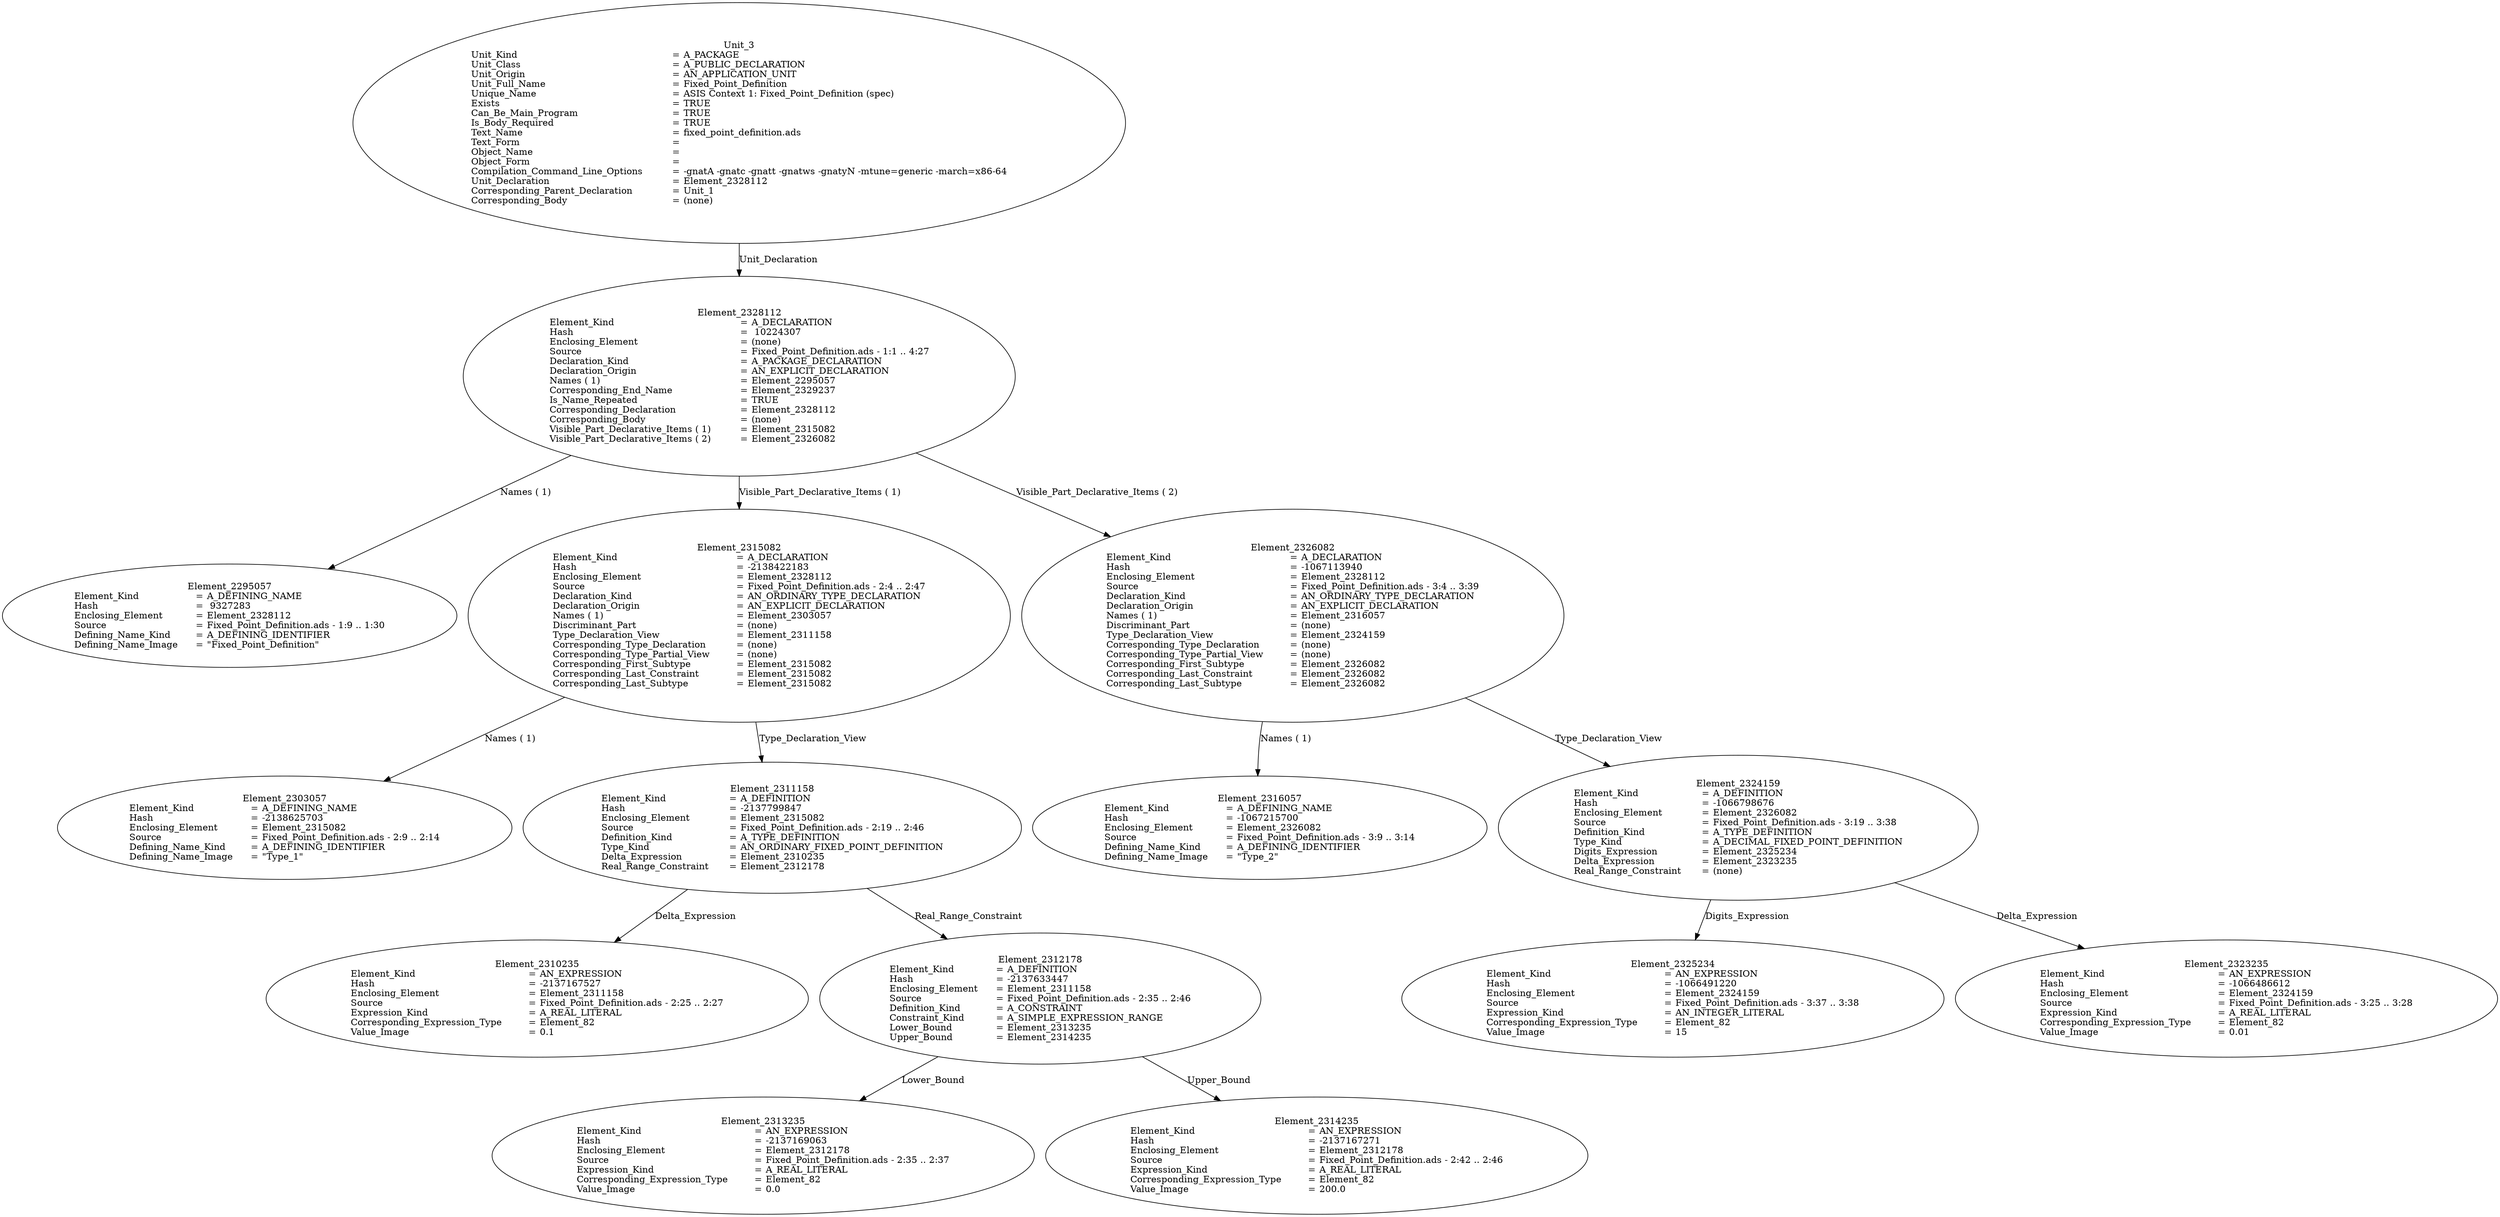 digraph "fixed_point_definition.adt" {
  Unit_3 -> Element_2328112
      [ label=Unit_Declaration ];
  Unit_3
      [ label=<<TABLE BORDER="0" CELLBORDER="0" CELLSPACING="0" CELLPADDING="0"> 
          <TR><TD COLSPAN="3">Unit_3</TD></TR>
          <TR><TD ALIGN="LEFT">Unit_Kind   </TD><TD> = </TD><TD ALIGN="LEFT">A_PACKAGE</TD></TR>
          <TR><TD ALIGN="LEFT">Unit_Class   </TD><TD> = </TD><TD ALIGN="LEFT">A_PUBLIC_DECLARATION</TD></TR>
          <TR><TD ALIGN="LEFT">Unit_Origin   </TD><TD> = </TD><TD ALIGN="LEFT">AN_APPLICATION_UNIT</TD></TR>
          <TR><TD ALIGN="LEFT">Unit_Full_Name    </TD><TD> = </TD><TD ALIGN="LEFT">Fixed_Point_Definition</TD></TR>
          <TR><TD ALIGN="LEFT">Unique_Name   </TD><TD> = </TD><TD ALIGN="LEFT">ASIS Context 1: Fixed_Point_Definition (spec)</TD></TR>
          <TR><TD ALIGN="LEFT">Exists  </TD><TD> = </TD><TD ALIGN="LEFT">TRUE</TD></TR>
          <TR><TD ALIGN="LEFT">Can_Be_Main_Program     </TD><TD> = </TD><TD ALIGN="LEFT">TRUE</TD></TR>
          <TR><TD ALIGN="LEFT">Is_Body_Required     </TD><TD> = </TD><TD ALIGN="LEFT">TRUE</TD></TR>
          <TR><TD ALIGN="LEFT">Text_Name   </TD><TD> = </TD><TD ALIGN="LEFT">fixed_point_definition.ads</TD></TR>
          <TR><TD ALIGN="LEFT">Text_Form   </TD><TD> = </TD><TD ALIGN="LEFT"></TD></TR>
          <TR><TD ALIGN="LEFT">Object_Name   </TD><TD> = </TD><TD ALIGN="LEFT"></TD></TR>
          <TR><TD ALIGN="LEFT">Object_Form   </TD><TD> = </TD><TD ALIGN="LEFT"></TD></TR>
          <TR><TD ALIGN="LEFT">Compilation_Command_Line_Options         </TD><TD> = </TD><TD ALIGN="LEFT">-gnatA -gnatc -gnatt -gnatws -gnatyN -mtune=generic -march=x86-64</TD></TR>
          <TR><TD ALIGN="LEFT">Unit_Declaration     </TD><TD> = </TD><TD ALIGN="LEFT">Element_2328112</TD></TR>
          <TR><TD ALIGN="LEFT">Corresponding_Parent_Declaration         </TD><TD> = </TD><TD ALIGN="LEFT">Unit_1</TD></TR>
          <TR><TD ALIGN="LEFT">Corresponding_Body     </TD><TD> = </TD><TD ALIGN="LEFT">(none)</TD></TR>
          </TABLE>> ];
  Element_2328112 -> Element_2295057
      [ label="Names ( 1)" ];
  Element_2328112 -> Element_2315082
      [ label="Visible_Part_Declarative_Items ( 1)" ];
  Element_2328112 -> Element_2326082
      [ label="Visible_Part_Declarative_Items ( 2)" ];
  Element_2328112
      [ label=<<TABLE BORDER="0" CELLBORDER="0" CELLSPACING="0" CELLPADDING="0"> 
          <TR><TD COLSPAN="3">Element_2328112</TD></TR>
          <TR><TD ALIGN="LEFT">Element_Kind    </TD><TD> = </TD><TD ALIGN="LEFT">A_DECLARATION</TD></TR>
          <TR><TD ALIGN="LEFT">Hash  </TD><TD> = </TD><TD ALIGN="LEFT"> 10224307</TD></TR>
          <TR><TD ALIGN="LEFT">Enclosing_Element     </TD><TD> = </TD><TD ALIGN="LEFT">(none)</TD></TR>
          <TR><TD ALIGN="LEFT">Source  </TD><TD> = </TD><TD ALIGN="LEFT">Fixed_Point_Definition.ads - 1:1 .. 4:27</TD></TR>
          <TR><TD ALIGN="LEFT">Declaration_Kind     </TD><TD> = </TD><TD ALIGN="LEFT">A_PACKAGE_DECLARATION</TD></TR>
          <TR><TD ALIGN="LEFT">Declaration_Origin     </TD><TD> = </TD><TD ALIGN="LEFT">AN_EXPLICIT_DECLARATION</TD></TR>
          <TR><TD ALIGN="LEFT">Names ( 1)   </TD><TD> = </TD><TD ALIGN="LEFT">Element_2295057</TD></TR>
          <TR><TD ALIGN="LEFT">Corresponding_End_Name      </TD><TD> = </TD><TD ALIGN="LEFT">Element_2329237</TD></TR>
          <TR><TD ALIGN="LEFT">Is_Name_Repeated     </TD><TD> = </TD><TD ALIGN="LEFT">TRUE</TD></TR>
          <TR><TD ALIGN="LEFT">Corresponding_Declaration       </TD><TD> = </TD><TD ALIGN="LEFT">Element_2328112</TD></TR>
          <TR><TD ALIGN="LEFT">Corresponding_Body     </TD><TD> = </TD><TD ALIGN="LEFT">(none)</TD></TR>
          <TR><TD ALIGN="LEFT">Visible_Part_Declarative_Items ( 1)         </TD><TD> = </TD><TD ALIGN="LEFT">Element_2315082</TD></TR>
          <TR><TD ALIGN="LEFT">Visible_Part_Declarative_Items ( 2)         </TD><TD> = </TD><TD ALIGN="LEFT">Element_2326082</TD></TR>
          </TABLE>> ];
  Element_2295057
      [ label=<<TABLE BORDER="0" CELLBORDER="0" CELLSPACING="0" CELLPADDING="0"> 
          <TR><TD COLSPAN="3">Element_2295057</TD></TR>
          <TR><TD ALIGN="LEFT">Element_Kind    </TD><TD> = </TD><TD ALIGN="LEFT">A_DEFINING_NAME</TD></TR>
          <TR><TD ALIGN="LEFT">Hash  </TD><TD> = </TD><TD ALIGN="LEFT"> 9327283</TD></TR>
          <TR><TD ALIGN="LEFT">Enclosing_Element     </TD><TD> = </TD><TD ALIGN="LEFT">Element_2328112</TD></TR>
          <TR><TD ALIGN="LEFT">Source  </TD><TD> = </TD><TD ALIGN="LEFT">Fixed_Point_Definition.ads - 1:9 .. 1:30</TD></TR>
          <TR><TD ALIGN="LEFT">Defining_Name_Kind     </TD><TD> = </TD><TD ALIGN="LEFT">A_DEFINING_IDENTIFIER</TD></TR>
          <TR><TD ALIGN="LEFT">Defining_Name_Image     </TD><TD> = </TD><TD ALIGN="LEFT">"Fixed_Point_Definition"</TD></TR>
          </TABLE>> ];
  Element_2315082 -> Element_2303057
      [ label="Names ( 1)" ];
  Element_2315082 -> Element_2311158
      [ label=Type_Declaration_View ];
  Element_2315082
      [ label=<<TABLE BORDER="0" CELLBORDER="0" CELLSPACING="0" CELLPADDING="0"> 
          <TR><TD COLSPAN="3">Element_2315082</TD></TR>
          <TR><TD ALIGN="LEFT">Element_Kind    </TD><TD> = </TD><TD ALIGN="LEFT">A_DECLARATION</TD></TR>
          <TR><TD ALIGN="LEFT">Hash  </TD><TD> = </TD><TD ALIGN="LEFT">-2138422183</TD></TR>
          <TR><TD ALIGN="LEFT">Enclosing_Element     </TD><TD> = </TD><TD ALIGN="LEFT">Element_2328112</TD></TR>
          <TR><TD ALIGN="LEFT">Source  </TD><TD> = </TD><TD ALIGN="LEFT">Fixed_Point_Definition.ads - 2:4 .. 2:47</TD></TR>
          <TR><TD ALIGN="LEFT">Declaration_Kind     </TD><TD> = </TD><TD ALIGN="LEFT">AN_ORDINARY_TYPE_DECLARATION</TD></TR>
          <TR><TD ALIGN="LEFT">Declaration_Origin     </TD><TD> = </TD><TD ALIGN="LEFT">AN_EXPLICIT_DECLARATION</TD></TR>
          <TR><TD ALIGN="LEFT">Names ( 1)   </TD><TD> = </TD><TD ALIGN="LEFT">Element_2303057</TD></TR>
          <TR><TD ALIGN="LEFT">Discriminant_Part     </TD><TD> = </TD><TD ALIGN="LEFT">(none)</TD></TR>
          <TR><TD ALIGN="LEFT">Type_Declaration_View      </TD><TD> = </TD><TD ALIGN="LEFT">Element_2311158</TD></TR>
          <TR><TD ALIGN="LEFT">Corresponding_Type_Declaration        </TD><TD> = </TD><TD ALIGN="LEFT">(none)</TD></TR>
          <TR><TD ALIGN="LEFT">Corresponding_Type_Partial_View        </TD><TD> = </TD><TD ALIGN="LEFT">(none)</TD></TR>
          <TR><TD ALIGN="LEFT">Corresponding_First_Subtype       </TD><TD> = </TD><TD ALIGN="LEFT">Element_2315082</TD></TR>
          <TR><TD ALIGN="LEFT">Corresponding_Last_Constraint        </TD><TD> = </TD><TD ALIGN="LEFT">Element_2315082</TD></TR>
          <TR><TD ALIGN="LEFT">Corresponding_Last_Subtype       </TD><TD> = </TD><TD ALIGN="LEFT">Element_2315082</TD></TR>
          </TABLE>> ];
  Element_2303057
      [ label=<<TABLE BORDER="0" CELLBORDER="0" CELLSPACING="0" CELLPADDING="0"> 
          <TR><TD COLSPAN="3">Element_2303057</TD></TR>
          <TR><TD ALIGN="LEFT">Element_Kind    </TD><TD> = </TD><TD ALIGN="LEFT">A_DEFINING_NAME</TD></TR>
          <TR><TD ALIGN="LEFT">Hash  </TD><TD> = </TD><TD ALIGN="LEFT">-2138625703</TD></TR>
          <TR><TD ALIGN="LEFT">Enclosing_Element     </TD><TD> = </TD><TD ALIGN="LEFT">Element_2315082</TD></TR>
          <TR><TD ALIGN="LEFT">Source  </TD><TD> = </TD><TD ALIGN="LEFT">Fixed_Point_Definition.ads - 2:9 .. 2:14</TD></TR>
          <TR><TD ALIGN="LEFT">Defining_Name_Kind     </TD><TD> = </TD><TD ALIGN="LEFT">A_DEFINING_IDENTIFIER</TD></TR>
          <TR><TD ALIGN="LEFT">Defining_Name_Image     </TD><TD> = </TD><TD ALIGN="LEFT">"Type_1"</TD></TR>
          </TABLE>> ];
  Element_2311158 -> Element_2310235
      [ label=Delta_Expression ];
  Element_2311158 -> Element_2312178
      [ label=Real_Range_Constraint ];
  Element_2311158
      [ label=<<TABLE BORDER="0" CELLBORDER="0" CELLSPACING="0" CELLPADDING="0"> 
          <TR><TD COLSPAN="3">Element_2311158</TD></TR>
          <TR><TD ALIGN="LEFT">Element_Kind    </TD><TD> = </TD><TD ALIGN="LEFT">A_DEFINITION</TD></TR>
          <TR><TD ALIGN="LEFT">Hash  </TD><TD> = </TD><TD ALIGN="LEFT">-2137799847</TD></TR>
          <TR><TD ALIGN="LEFT">Enclosing_Element     </TD><TD> = </TD><TD ALIGN="LEFT">Element_2315082</TD></TR>
          <TR><TD ALIGN="LEFT">Source  </TD><TD> = </TD><TD ALIGN="LEFT">Fixed_Point_Definition.ads - 2:19 .. 2:46</TD></TR>
          <TR><TD ALIGN="LEFT">Definition_Kind    </TD><TD> = </TD><TD ALIGN="LEFT">A_TYPE_DEFINITION</TD></TR>
          <TR><TD ALIGN="LEFT">Type_Kind   </TD><TD> = </TD><TD ALIGN="LEFT">AN_ORDINARY_FIXED_POINT_DEFINITION</TD></TR>
          <TR><TD ALIGN="LEFT">Delta_Expression     </TD><TD> = </TD><TD ALIGN="LEFT">Element_2310235</TD></TR>
          <TR><TD ALIGN="LEFT">Real_Range_Constraint      </TD><TD> = </TD><TD ALIGN="LEFT">Element_2312178</TD></TR>
          </TABLE>> ];
  Element_2310235
      [ label=<<TABLE BORDER="0" CELLBORDER="0" CELLSPACING="0" CELLPADDING="0"> 
          <TR><TD COLSPAN="3">Element_2310235</TD></TR>
          <TR><TD ALIGN="LEFT">Element_Kind    </TD><TD> = </TD><TD ALIGN="LEFT">AN_EXPRESSION</TD></TR>
          <TR><TD ALIGN="LEFT">Hash  </TD><TD> = </TD><TD ALIGN="LEFT">-2137167527</TD></TR>
          <TR><TD ALIGN="LEFT">Enclosing_Element     </TD><TD> = </TD><TD ALIGN="LEFT">Element_2311158</TD></TR>
          <TR><TD ALIGN="LEFT">Source  </TD><TD> = </TD><TD ALIGN="LEFT">Fixed_Point_Definition.ads - 2:25 .. 2:27</TD></TR>
          <TR><TD ALIGN="LEFT">Expression_Kind    </TD><TD> = </TD><TD ALIGN="LEFT">A_REAL_LITERAL</TD></TR>
          <TR><TD ALIGN="LEFT">Corresponding_Expression_Type        </TD><TD> = </TD><TD ALIGN="LEFT">Element_82</TD></TR>
          <TR><TD ALIGN="LEFT">Value_Image   </TD><TD> = </TD><TD ALIGN="LEFT">0.1</TD></TR>
          </TABLE>> ];
  Element_2312178 -> Element_2313235
      [ label=Lower_Bound ];
  Element_2312178 -> Element_2314235
      [ label=Upper_Bound ];
  Element_2312178
      [ label=<<TABLE BORDER="0" CELLBORDER="0" CELLSPACING="0" CELLPADDING="0"> 
          <TR><TD COLSPAN="3">Element_2312178</TD></TR>
          <TR><TD ALIGN="LEFT">Element_Kind    </TD><TD> = </TD><TD ALIGN="LEFT">A_DEFINITION</TD></TR>
          <TR><TD ALIGN="LEFT">Hash  </TD><TD> = </TD><TD ALIGN="LEFT">-2137633447</TD></TR>
          <TR><TD ALIGN="LEFT">Enclosing_Element     </TD><TD> = </TD><TD ALIGN="LEFT">Element_2311158</TD></TR>
          <TR><TD ALIGN="LEFT">Source  </TD><TD> = </TD><TD ALIGN="LEFT">Fixed_Point_Definition.ads - 2:35 .. 2:46</TD></TR>
          <TR><TD ALIGN="LEFT">Definition_Kind    </TD><TD> = </TD><TD ALIGN="LEFT">A_CONSTRAINT</TD></TR>
          <TR><TD ALIGN="LEFT">Constraint_Kind    </TD><TD> = </TD><TD ALIGN="LEFT">A_SIMPLE_EXPRESSION_RANGE</TD></TR>
          <TR><TD ALIGN="LEFT">Lower_Bound   </TD><TD> = </TD><TD ALIGN="LEFT">Element_2313235</TD></TR>
          <TR><TD ALIGN="LEFT">Upper_Bound   </TD><TD> = </TD><TD ALIGN="LEFT">Element_2314235</TD></TR>
          </TABLE>> ];
  Element_2313235
      [ label=<<TABLE BORDER="0" CELLBORDER="0" CELLSPACING="0" CELLPADDING="0"> 
          <TR><TD COLSPAN="3">Element_2313235</TD></TR>
          <TR><TD ALIGN="LEFT">Element_Kind    </TD><TD> = </TD><TD ALIGN="LEFT">AN_EXPRESSION</TD></TR>
          <TR><TD ALIGN="LEFT">Hash  </TD><TD> = </TD><TD ALIGN="LEFT">-2137169063</TD></TR>
          <TR><TD ALIGN="LEFT">Enclosing_Element     </TD><TD> = </TD><TD ALIGN="LEFT">Element_2312178</TD></TR>
          <TR><TD ALIGN="LEFT">Source  </TD><TD> = </TD><TD ALIGN="LEFT">Fixed_Point_Definition.ads - 2:35 .. 2:37</TD></TR>
          <TR><TD ALIGN="LEFT">Expression_Kind    </TD><TD> = </TD><TD ALIGN="LEFT">A_REAL_LITERAL</TD></TR>
          <TR><TD ALIGN="LEFT">Corresponding_Expression_Type        </TD><TD> = </TD><TD ALIGN="LEFT">Element_82</TD></TR>
          <TR><TD ALIGN="LEFT">Value_Image   </TD><TD> = </TD><TD ALIGN="LEFT">0.0</TD></TR>
          </TABLE>> ];
  Element_2314235
      [ label=<<TABLE BORDER="0" CELLBORDER="0" CELLSPACING="0" CELLPADDING="0"> 
          <TR><TD COLSPAN="3">Element_2314235</TD></TR>
          <TR><TD ALIGN="LEFT">Element_Kind    </TD><TD> = </TD><TD ALIGN="LEFT">AN_EXPRESSION</TD></TR>
          <TR><TD ALIGN="LEFT">Hash  </TD><TD> = </TD><TD ALIGN="LEFT">-2137167271</TD></TR>
          <TR><TD ALIGN="LEFT">Enclosing_Element     </TD><TD> = </TD><TD ALIGN="LEFT">Element_2312178</TD></TR>
          <TR><TD ALIGN="LEFT">Source  </TD><TD> = </TD><TD ALIGN="LEFT">Fixed_Point_Definition.ads - 2:42 .. 2:46</TD></TR>
          <TR><TD ALIGN="LEFT">Expression_Kind    </TD><TD> = </TD><TD ALIGN="LEFT">A_REAL_LITERAL</TD></TR>
          <TR><TD ALIGN="LEFT">Corresponding_Expression_Type        </TD><TD> = </TD><TD ALIGN="LEFT">Element_82</TD></TR>
          <TR><TD ALIGN="LEFT">Value_Image   </TD><TD> = </TD><TD ALIGN="LEFT">200.0</TD></TR>
          </TABLE>> ];
  Element_2326082 -> Element_2316057
      [ label="Names ( 1)" ];
  Element_2326082 -> Element_2324159
      [ label=Type_Declaration_View ];
  Element_2326082
      [ label=<<TABLE BORDER="0" CELLBORDER="0" CELLSPACING="0" CELLPADDING="0"> 
          <TR><TD COLSPAN="3">Element_2326082</TD></TR>
          <TR><TD ALIGN="LEFT">Element_Kind    </TD><TD> = </TD><TD ALIGN="LEFT">A_DECLARATION</TD></TR>
          <TR><TD ALIGN="LEFT">Hash  </TD><TD> = </TD><TD ALIGN="LEFT">-1067113940</TD></TR>
          <TR><TD ALIGN="LEFT">Enclosing_Element     </TD><TD> = </TD><TD ALIGN="LEFT">Element_2328112</TD></TR>
          <TR><TD ALIGN="LEFT">Source  </TD><TD> = </TD><TD ALIGN="LEFT">Fixed_Point_Definition.ads - 3:4 .. 3:39</TD></TR>
          <TR><TD ALIGN="LEFT">Declaration_Kind     </TD><TD> = </TD><TD ALIGN="LEFT">AN_ORDINARY_TYPE_DECLARATION</TD></TR>
          <TR><TD ALIGN="LEFT">Declaration_Origin     </TD><TD> = </TD><TD ALIGN="LEFT">AN_EXPLICIT_DECLARATION</TD></TR>
          <TR><TD ALIGN="LEFT">Names ( 1)   </TD><TD> = </TD><TD ALIGN="LEFT">Element_2316057</TD></TR>
          <TR><TD ALIGN="LEFT">Discriminant_Part     </TD><TD> = </TD><TD ALIGN="LEFT">(none)</TD></TR>
          <TR><TD ALIGN="LEFT">Type_Declaration_View      </TD><TD> = </TD><TD ALIGN="LEFT">Element_2324159</TD></TR>
          <TR><TD ALIGN="LEFT">Corresponding_Type_Declaration        </TD><TD> = </TD><TD ALIGN="LEFT">(none)</TD></TR>
          <TR><TD ALIGN="LEFT">Corresponding_Type_Partial_View        </TD><TD> = </TD><TD ALIGN="LEFT">(none)</TD></TR>
          <TR><TD ALIGN="LEFT">Corresponding_First_Subtype       </TD><TD> = </TD><TD ALIGN="LEFT">Element_2326082</TD></TR>
          <TR><TD ALIGN="LEFT">Corresponding_Last_Constraint        </TD><TD> = </TD><TD ALIGN="LEFT">Element_2326082</TD></TR>
          <TR><TD ALIGN="LEFT">Corresponding_Last_Subtype       </TD><TD> = </TD><TD ALIGN="LEFT">Element_2326082</TD></TR>
          </TABLE>> ];
  Element_2316057
      [ label=<<TABLE BORDER="0" CELLBORDER="0" CELLSPACING="0" CELLPADDING="0"> 
          <TR><TD COLSPAN="3">Element_2316057</TD></TR>
          <TR><TD ALIGN="LEFT">Element_Kind    </TD><TD> = </TD><TD ALIGN="LEFT">A_DEFINING_NAME</TD></TR>
          <TR><TD ALIGN="LEFT">Hash  </TD><TD> = </TD><TD ALIGN="LEFT">-1067215700</TD></TR>
          <TR><TD ALIGN="LEFT">Enclosing_Element     </TD><TD> = </TD><TD ALIGN="LEFT">Element_2326082</TD></TR>
          <TR><TD ALIGN="LEFT">Source  </TD><TD> = </TD><TD ALIGN="LEFT">Fixed_Point_Definition.ads - 3:9 .. 3:14</TD></TR>
          <TR><TD ALIGN="LEFT">Defining_Name_Kind     </TD><TD> = </TD><TD ALIGN="LEFT">A_DEFINING_IDENTIFIER</TD></TR>
          <TR><TD ALIGN="LEFT">Defining_Name_Image     </TD><TD> = </TD><TD ALIGN="LEFT">"Type_2"</TD></TR>
          </TABLE>> ];
  Element_2324159 -> Element_2325234
      [ label=Digits_Expression ];
  Element_2324159 -> Element_2323235
      [ label=Delta_Expression ];
  Element_2324159
      [ label=<<TABLE BORDER="0" CELLBORDER="0" CELLSPACING="0" CELLPADDING="0"> 
          <TR><TD COLSPAN="3">Element_2324159</TD></TR>
          <TR><TD ALIGN="LEFT">Element_Kind    </TD><TD> = </TD><TD ALIGN="LEFT">A_DEFINITION</TD></TR>
          <TR><TD ALIGN="LEFT">Hash  </TD><TD> = </TD><TD ALIGN="LEFT">-1066798676</TD></TR>
          <TR><TD ALIGN="LEFT">Enclosing_Element     </TD><TD> = </TD><TD ALIGN="LEFT">Element_2326082</TD></TR>
          <TR><TD ALIGN="LEFT">Source  </TD><TD> = </TD><TD ALIGN="LEFT">Fixed_Point_Definition.ads - 3:19 .. 3:38</TD></TR>
          <TR><TD ALIGN="LEFT">Definition_Kind    </TD><TD> = </TD><TD ALIGN="LEFT">A_TYPE_DEFINITION</TD></TR>
          <TR><TD ALIGN="LEFT">Type_Kind   </TD><TD> = </TD><TD ALIGN="LEFT">A_DECIMAL_FIXED_POINT_DEFINITION</TD></TR>
          <TR><TD ALIGN="LEFT">Digits_Expression     </TD><TD> = </TD><TD ALIGN="LEFT">Element_2325234</TD></TR>
          <TR><TD ALIGN="LEFT">Delta_Expression     </TD><TD> = </TD><TD ALIGN="LEFT">Element_2323235</TD></TR>
          <TR><TD ALIGN="LEFT">Real_Range_Constraint      </TD><TD> = </TD><TD ALIGN="LEFT">(none)</TD></TR>
          </TABLE>> ];
  Element_2323235
      [ label=<<TABLE BORDER="0" CELLBORDER="0" CELLSPACING="0" CELLPADDING="0"> 
          <TR><TD COLSPAN="3">Element_2323235</TD></TR>
          <TR><TD ALIGN="LEFT">Element_Kind    </TD><TD> = </TD><TD ALIGN="LEFT">AN_EXPRESSION</TD></TR>
          <TR><TD ALIGN="LEFT">Hash  </TD><TD> = </TD><TD ALIGN="LEFT">-1066486612</TD></TR>
          <TR><TD ALIGN="LEFT">Enclosing_Element     </TD><TD> = </TD><TD ALIGN="LEFT">Element_2324159</TD></TR>
          <TR><TD ALIGN="LEFT">Source  </TD><TD> = </TD><TD ALIGN="LEFT">Fixed_Point_Definition.ads - 3:25 .. 3:28</TD></TR>
          <TR><TD ALIGN="LEFT">Expression_Kind    </TD><TD> = </TD><TD ALIGN="LEFT">A_REAL_LITERAL</TD></TR>
          <TR><TD ALIGN="LEFT">Corresponding_Expression_Type        </TD><TD> = </TD><TD ALIGN="LEFT">Element_82</TD></TR>
          <TR><TD ALIGN="LEFT">Value_Image   </TD><TD> = </TD><TD ALIGN="LEFT">0.01</TD></TR>
          </TABLE>> ];
  Element_2325234
      [ label=<<TABLE BORDER="0" CELLBORDER="0" CELLSPACING="0" CELLPADDING="0"> 
          <TR><TD COLSPAN="3">Element_2325234</TD></TR>
          <TR><TD ALIGN="LEFT">Element_Kind    </TD><TD> = </TD><TD ALIGN="LEFT">AN_EXPRESSION</TD></TR>
          <TR><TD ALIGN="LEFT">Hash  </TD><TD> = </TD><TD ALIGN="LEFT">-1066491220</TD></TR>
          <TR><TD ALIGN="LEFT">Enclosing_Element     </TD><TD> = </TD><TD ALIGN="LEFT">Element_2324159</TD></TR>
          <TR><TD ALIGN="LEFT">Source  </TD><TD> = </TD><TD ALIGN="LEFT">Fixed_Point_Definition.ads - 3:37 .. 3:38</TD></TR>
          <TR><TD ALIGN="LEFT">Expression_Kind    </TD><TD> = </TD><TD ALIGN="LEFT">AN_INTEGER_LITERAL</TD></TR>
          <TR><TD ALIGN="LEFT">Corresponding_Expression_Type        </TD><TD> = </TD><TD ALIGN="LEFT">Element_82</TD></TR>
          <TR><TD ALIGN="LEFT">Value_Image   </TD><TD> = </TD><TD ALIGN="LEFT">15</TD></TR>
          </TABLE>> ]
}
